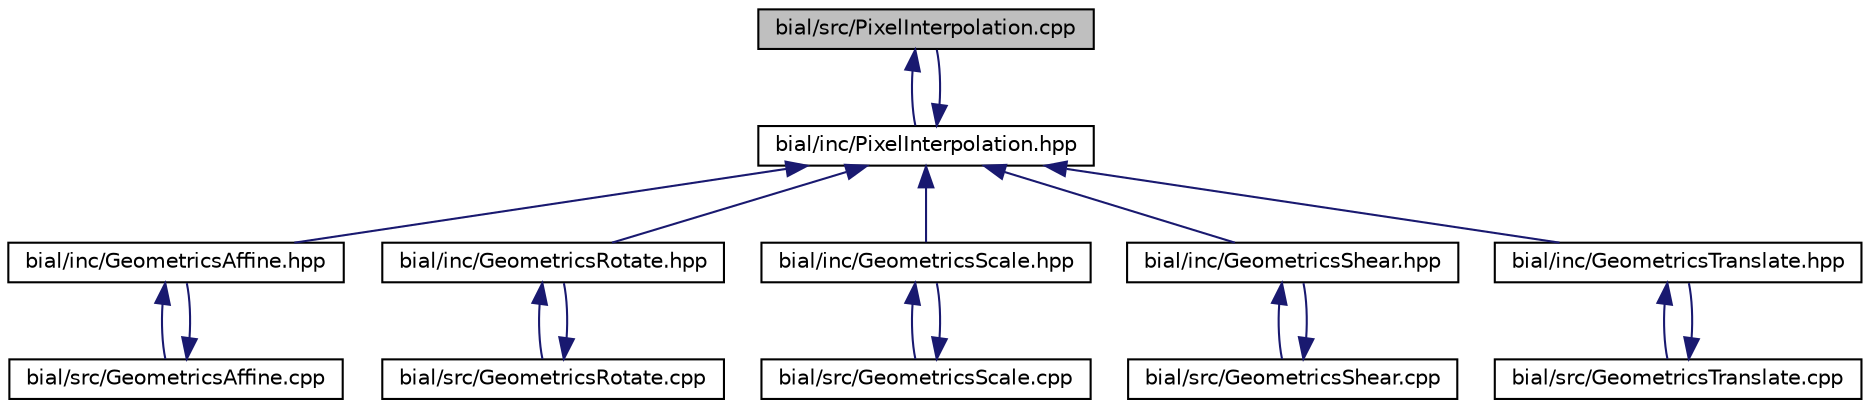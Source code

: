 digraph "bial/src/PixelInterpolation.cpp"
{
  edge [fontname="Helvetica",fontsize="10",labelfontname="Helvetica",labelfontsize="10"];
  node [fontname="Helvetica",fontsize="10",shape=record];
  Node1 [label="bial/src/PixelInterpolation.cpp",height=0.2,width=0.4,color="black", fillcolor="grey75", style="filled", fontcolor="black"];
  Node1 -> Node2 [dir="back",color="midnightblue",fontsize="10",style="solid",fontname="Helvetica"];
  Node2 [label="bial/inc/PixelInterpolation.hpp",height=0.2,width=0.4,color="black", fillcolor="white", style="filled",URL="$_pixel_interpolation_8hpp.html"];
  Node2 -> Node3 [dir="back",color="midnightblue",fontsize="10",style="solid",fontname="Helvetica"];
  Node3 [label="bial/inc/GeometricsAffine.hpp",height=0.2,width=0.4,color="black", fillcolor="white", style="filled",URL="$_geometrics_affine_8hpp.html"];
  Node3 -> Node4 [dir="back",color="midnightblue",fontsize="10",style="solid",fontname="Helvetica"];
  Node4 [label="bial/src/GeometricsAffine.cpp",height=0.2,width=0.4,color="black", fillcolor="white", style="filled",URL="$_geometrics_affine_8cpp.html"];
  Node4 -> Node3 [dir="back",color="midnightblue",fontsize="10",style="solid",fontname="Helvetica"];
  Node2 -> Node5 [dir="back",color="midnightblue",fontsize="10",style="solid",fontname="Helvetica"];
  Node5 [label="bial/inc/GeometricsRotate.hpp",height=0.2,width=0.4,color="black", fillcolor="white", style="filled",URL="$_geometrics_rotate_8hpp.html"];
  Node5 -> Node6 [dir="back",color="midnightblue",fontsize="10",style="solid",fontname="Helvetica"];
  Node6 [label="bial/src/GeometricsRotate.cpp",height=0.2,width=0.4,color="black", fillcolor="white", style="filled",URL="$_geometrics_rotate_8cpp.html"];
  Node6 -> Node5 [dir="back",color="midnightblue",fontsize="10",style="solid",fontname="Helvetica"];
  Node2 -> Node7 [dir="back",color="midnightblue",fontsize="10",style="solid",fontname="Helvetica"];
  Node7 [label="bial/inc/GeometricsScale.hpp",height=0.2,width=0.4,color="black", fillcolor="white", style="filled",URL="$_geometrics_scale_8hpp.html"];
  Node7 -> Node8 [dir="back",color="midnightblue",fontsize="10",style="solid",fontname="Helvetica"];
  Node8 [label="bial/src/GeometricsScale.cpp",height=0.2,width=0.4,color="black", fillcolor="white", style="filled",URL="$_geometrics_scale_8cpp.html"];
  Node8 -> Node7 [dir="back",color="midnightblue",fontsize="10",style="solid",fontname="Helvetica"];
  Node2 -> Node9 [dir="back",color="midnightblue",fontsize="10",style="solid",fontname="Helvetica"];
  Node9 [label="bial/inc/GeometricsShear.hpp",height=0.2,width=0.4,color="black", fillcolor="white", style="filled",URL="$_geometrics_shear_8hpp.html"];
  Node9 -> Node10 [dir="back",color="midnightblue",fontsize="10",style="solid",fontname="Helvetica"];
  Node10 [label="bial/src/GeometricsShear.cpp",height=0.2,width=0.4,color="black", fillcolor="white", style="filled",URL="$_geometrics_shear_8cpp.html"];
  Node10 -> Node9 [dir="back",color="midnightblue",fontsize="10",style="solid",fontname="Helvetica"];
  Node2 -> Node11 [dir="back",color="midnightblue",fontsize="10",style="solid",fontname="Helvetica"];
  Node11 [label="bial/inc/GeometricsTranslate.hpp",height=0.2,width=0.4,color="black", fillcolor="white", style="filled",URL="$_geometrics_translate_8hpp.html"];
  Node11 -> Node12 [dir="back",color="midnightblue",fontsize="10",style="solid",fontname="Helvetica"];
  Node12 [label="bial/src/GeometricsTranslate.cpp",height=0.2,width=0.4,color="black", fillcolor="white", style="filled",URL="$_geometrics_translate_8cpp.html"];
  Node12 -> Node11 [dir="back",color="midnightblue",fontsize="10",style="solid",fontname="Helvetica"];
  Node2 -> Node1 [dir="back",color="midnightblue",fontsize="10",style="solid",fontname="Helvetica"];
}
